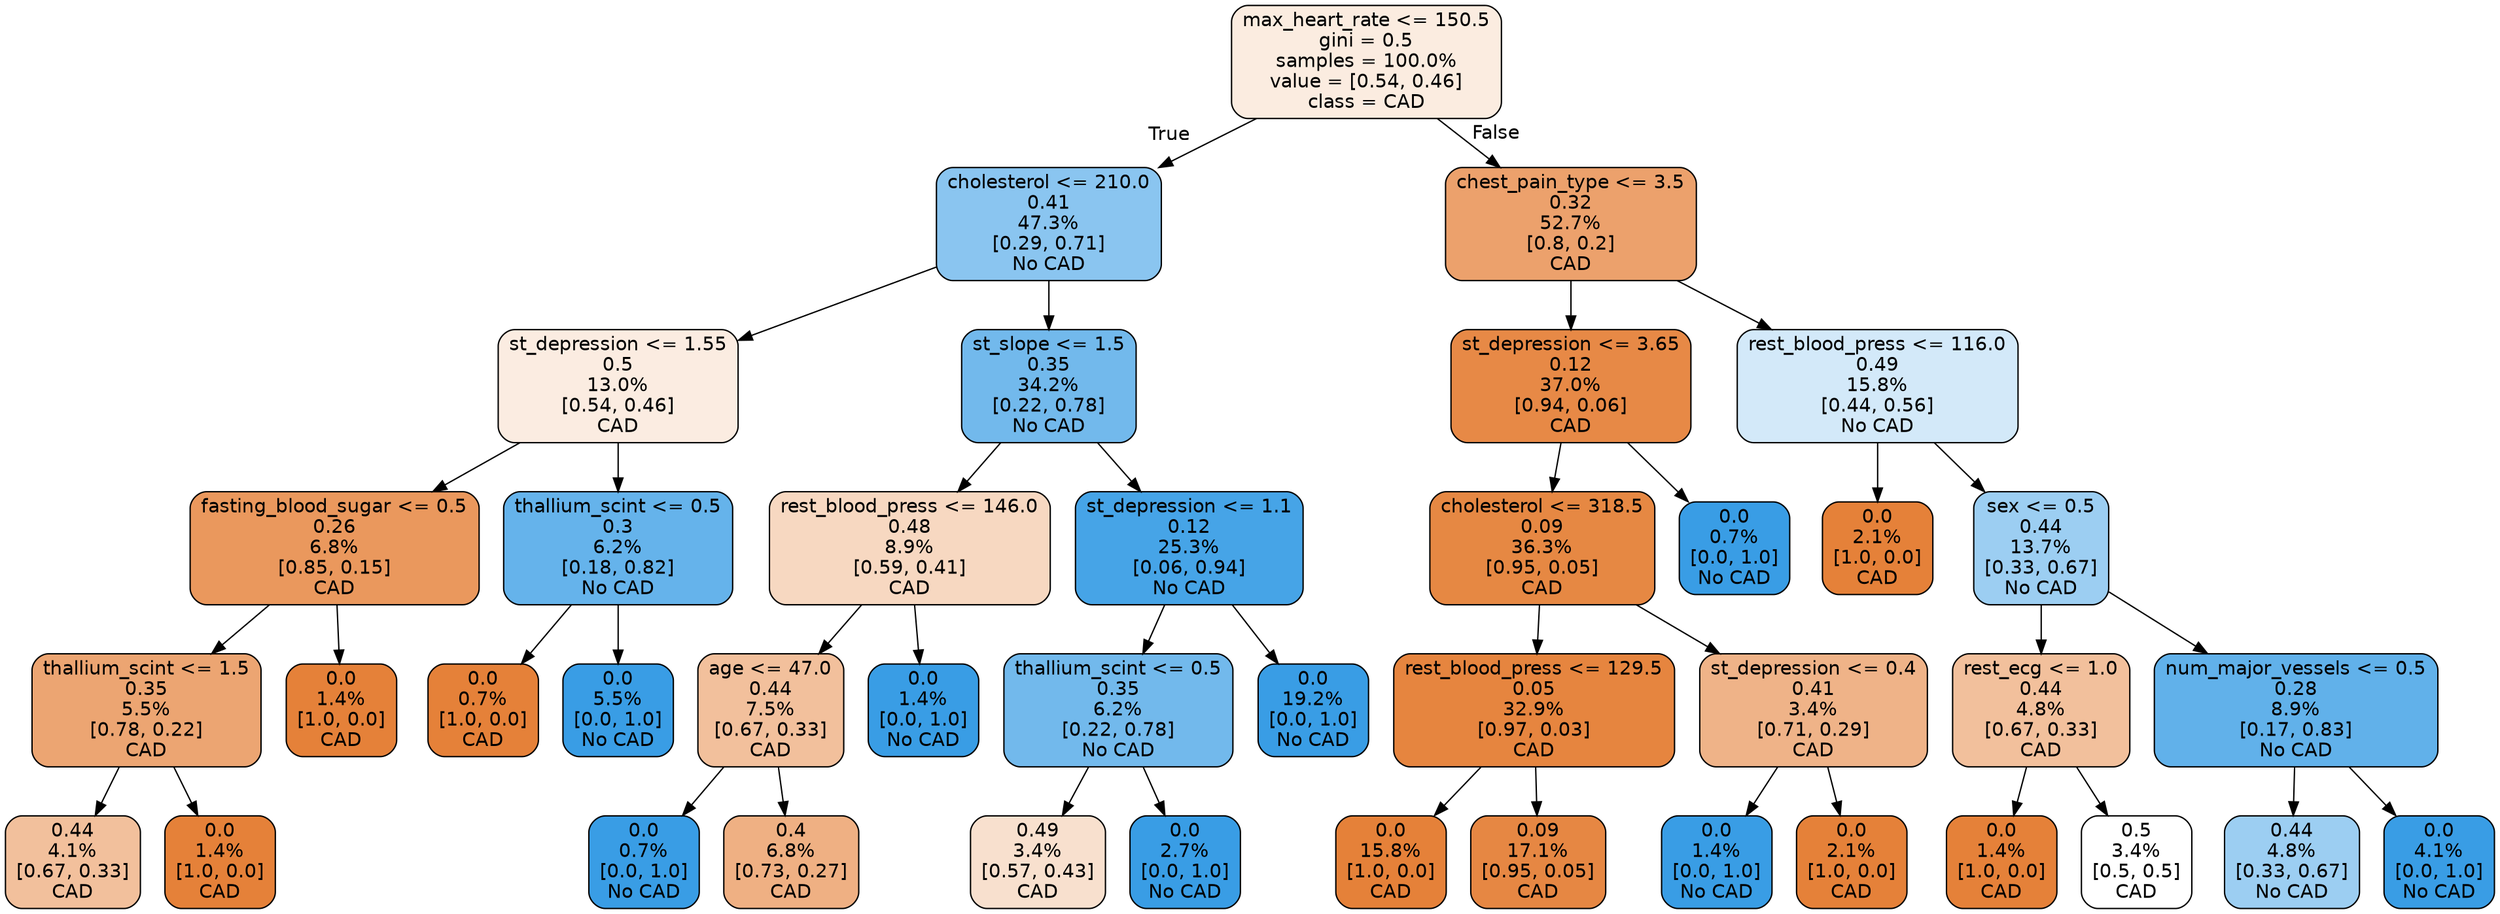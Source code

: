 digraph Tree {
node [shape=box, style="filled, rounded", color="black", fontname=helvetica] ;
edge [fontname=helvetica] ;
0 [label="max_heart_rate <= 150.5\ngini = 0.5\nsamples = 100.0%\nvalue = [0.54, 0.46]\nclass = CAD", fillcolor="#fbece0"] ;
1 [label="cholesterol <= 210.0\n0.41\n47.3%\n[0.29, 0.71]\nNo CAD", fillcolor="#8ac5f0"] ;
0 -> 1 [labeldistance=2.5, labelangle=45, headlabel="True"] ;
2 [label="st_depression <= 1.55\n0.5\n13.0%\n[0.54, 0.46]\nCAD", fillcolor="#fbece1"] ;
1 -> 2 ;
3 [label="fasting_blood_sugar <= 0.5\n0.26\n6.8%\n[0.85, 0.15]\nCAD", fillcolor="#ea985d"] ;
2 -> 3 ;
4 [label="thallium_scint <= 1.5\n0.35\n5.5%\n[0.78, 0.22]\nCAD", fillcolor="#eca572"] ;
3 -> 4 ;
5 [label="0.44\n4.1%\n[0.67, 0.33]\nCAD", fillcolor="#f2c09c"] ;
4 -> 5 ;
6 [label="0.0\n1.4%\n[1.0, 0.0]\nCAD", fillcolor="#e58139"] ;
4 -> 6 ;
7 [label="0.0\n1.4%\n[1.0, 0.0]\nCAD", fillcolor="#e58139"] ;
3 -> 7 ;
8 [label="thallium_scint <= 0.5\n0.3\n6.2%\n[0.18, 0.82]\nNo CAD", fillcolor="#65b3eb"] ;
2 -> 8 ;
9 [label="0.0\n0.7%\n[1.0, 0.0]\nCAD", fillcolor="#e58139"] ;
8 -> 9 ;
10 [label="0.0\n5.5%\n[0.0, 1.0]\nNo CAD", fillcolor="#399de5"] ;
8 -> 10 ;
11 [label="st_slope <= 1.5\n0.35\n34.2%\n[0.22, 0.78]\nNo CAD", fillcolor="#72b9ec"] ;
1 -> 11 ;
12 [label="rest_blood_press <= 146.0\n0.48\n8.9%\n[0.59, 0.41]\nCAD", fillcolor="#f7d8c1"] ;
11 -> 12 ;
13 [label="age <= 47.0\n0.44\n7.5%\n[0.67, 0.33]\nCAD", fillcolor="#f2c09c"] ;
12 -> 13 ;
14 [label="0.0\n0.7%\n[0.0, 1.0]\nNo CAD", fillcolor="#399de5"] ;
13 -> 14 ;
15 [label="0.4\n6.8%\n[0.73, 0.27]\nCAD", fillcolor="#efb083"] ;
13 -> 15 ;
16 [label="0.0\n1.4%\n[0.0, 1.0]\nNo CAD", fillcolor="#399de5"] ;
12 -> 16 ;
17 [label="st_depression <= 1.1\n0.12\n25.3%\n[0.06, 0.94]\nNo CAD", fillcolor="#46a4e7"] ;
11 -> 17 ;
18 [label="thallium_scint <= 0.5\n0.35\n6.2%\n[0.22, 0.78]\nNo CAD", fillcolor="#72b9ec"] ;
17 -> 18 ;
19 [label="0.49\n3.4%\n[0.57, 0.43]\nCAD", fillcolor="#f8e0ce"] ;
18 -> 19 ;
20 [label="0.0\n2.7%\n[0.0, 1.0]\nNo CAD", fillcolor="#399de5"] ;
18 -> 20 ;
21 [label="0.0\n19.2%\n[0.0, 1.0]\nNo CAD", fillcolor="#399de5"] ;
17 -> 21 ;
22 [label="chest_pain_type <= 3.5\n0.32\n52.7%\n[0.8, 0.2]\nCAD", fillcolor="#eca16c"] ;
0 -> 22 [labeldistance=2.5, labelangle=-45, headlabel="False"] ;
23 [label="st_depression <= 3.65\n0.12\n37.0%\n[0.94, 0.06]\nCAD", fillcolor="#e78946"] ;
22 -> 23 ;
24 [label="cholesterol <= 318.5\n0.09\n36.3%\n[0.95, 0.05]\nCAD", fillcolor="#e68843"] ;
23 -> 24 ;
25 [label="rest_blood_press <= 129.5\n0.05\n32.9%\n[0.97, 0.03]\nCAD", fillcolor="#e6853f"] ;
24 -> 25 ;
26 [label="0.0\n15.8%\n[1.0, 0.0]\nCAD", fillcolor="#e58139"] ;
25 -> 26 ;
27 [label="0.09\n17.1%\n[0.95, 0.05]\nCAD", fillcolor="#e68743"] ;
25 -> 27 ;
28 [label="st_depression <= 0.4\n0.41\n3.4%\n[0.71, 0.29]\nCAD", fillcolor="#efb388"] ;
24 -> 28 ;
29 [label="0.0\n1.4%\n[0.0, 1.0]\nNo CAD", fillcolor="#399de5"] ;
28 -> 29 ;
30 [label="0.0\n2.1%\n[1.0, 0.0]\nCAD", fillcolor="#e58139"] ;
28 -> 30 ;
31 [label="0.0\n0.7%\n[0.0, 1.0]\nNo CAD", fillcolor="#399de5"] ;
23 -> 31 ;
32 [label="rest_blood_press <= 116.0\n0.49\n15.8%\n[0.44, 0.56]\nNo CAD", fillcolor="#d3e9f9"] ;
22 -> 32 ;
33 [label="0.0\n2.1%\n[1.0, 0.0]\nCAD", fillcolor="#e58139"] ;
32 -> 33 ;
34 [label="sex <= 0.5\n0.44\n13.7%\n[0.33, 0.67]\nNo CAD", fillcolor="#9ccef2"] ;
32 -> 34 ;
35 [label="rest_ecg <= 1.0\n0.44\n4.8%\n[0.67, 0.33]\nCAD", fillcolor="#f2c09c"] ;
34 -> 35 ;
36 [label="0.0\n1.4%\n[1.0, 0.0]\nCAD", fillcolor="#e58139"] ;
35 -> 36 ;
37 [label="0.5\n3.4%\n[0.5, 0.5]\nCAD", fillcolor="#ffffff"] ;
35 -> 37 ;
38 [label="num_major_vessels <= 0.5\n0.28\n8.9%\n[0.17, 0.83]\nNo CAD", fillcolor="#61b1ea"] ;
34 -> 38 ;
39 [label="0.44\n4.8%\n[0.33, 0.67]\nNo CAD", fillcolor="#9ccef2"] ;
38 -> 39 ;
40 [label="0.0\n4.1%\n[0.0, 1.0]\nNo CAD", fillcolor="#399de5"] ;
38 -> 40 ;
}